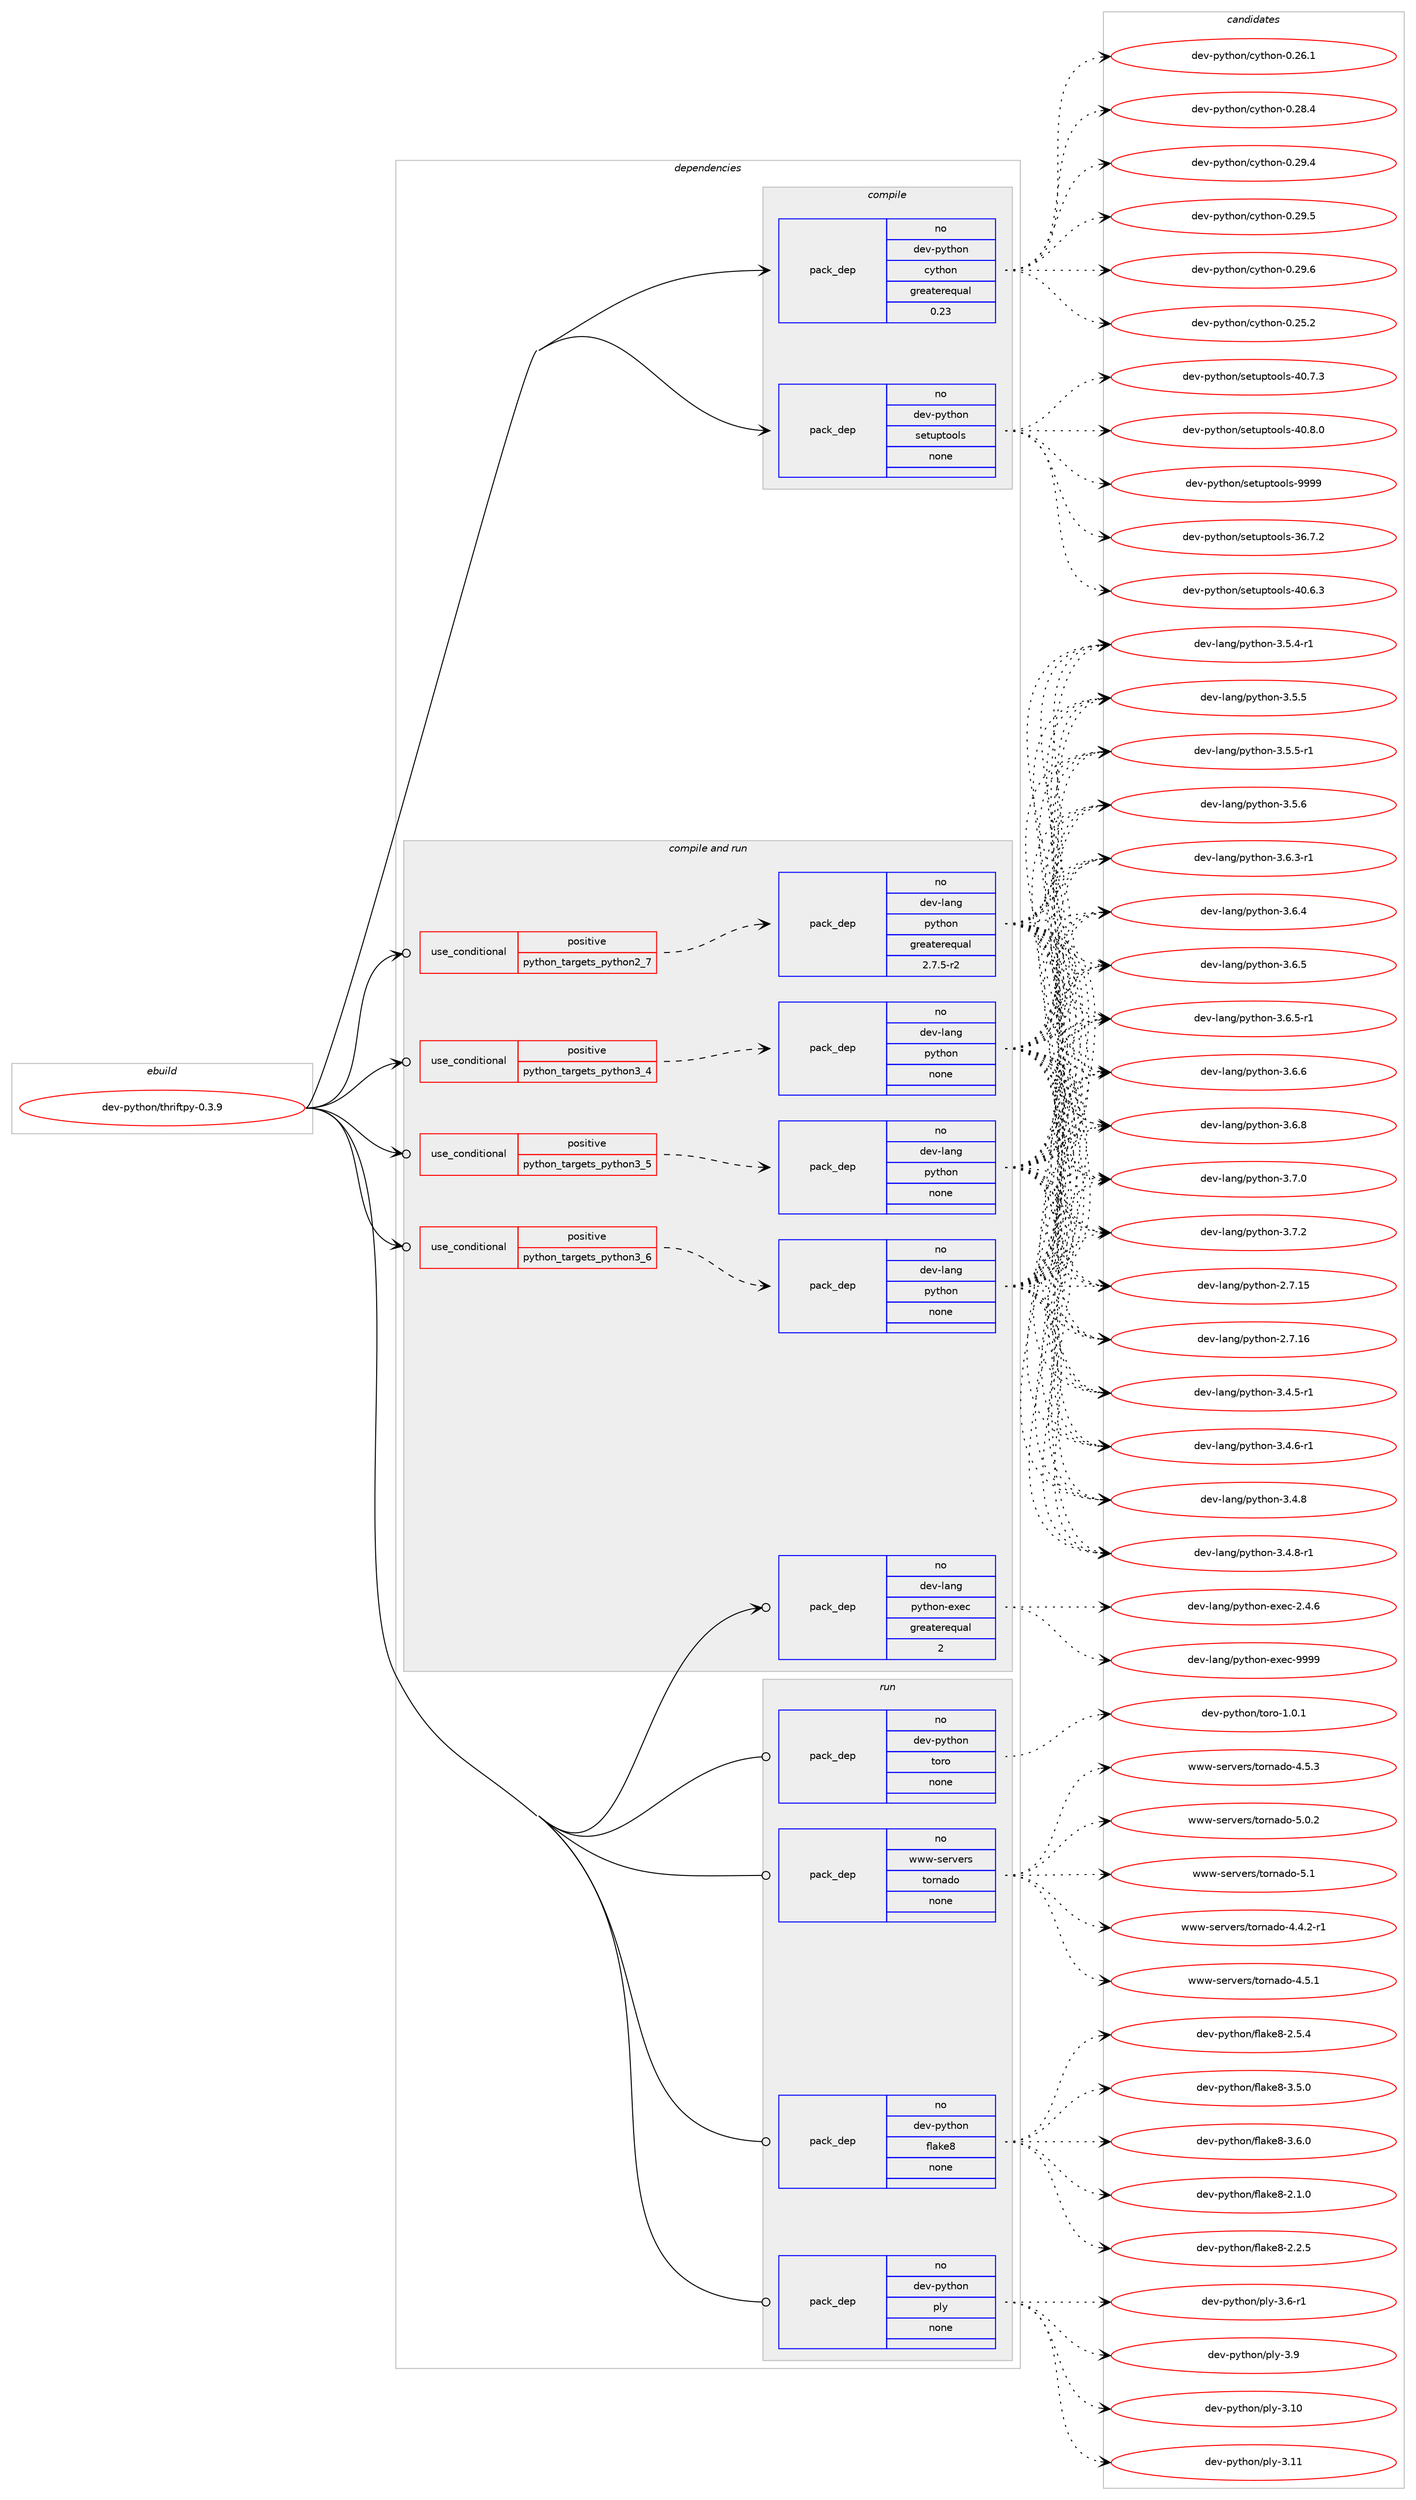 digraph prolog {

# *************
# Graph options
# *************

newrank=true;
concentrate=true;
compound=true;
graph [rankdir=LR,fontname=Helvetica,fontsize=10,ranksep=1.5];#, ranksep=2.5, nodesep=0.2];
edge  [arrowhead=vee];
node  [fontname=Helvetica,fontsize=10];

# **********
# The ebuild
# **********

subgraph cluster_leftcol {
color=gray;
rank=same;
label=<<i>ebuild</i>>;
id [label="dev-python/thriftpy-0.3.9", color=red, width=4, href="../dev-python/thriftpy-0.3.9.svg"];
}

# ****************
# The dependencies
# ****************

subgraph cluster_midcol {
color=gray;
label=<<i>dependencies</i>>;
subgraph cluster_compile {
fillcolor="#eeeeee";
style=filled;
label=<<i>compile</i>>;
subgraph pack1035571 {
dependency1444728 [label=<<TABLE BORDER="0" CELLBORDER="1" CELLSPACING="0" CELLPADDING="4" WIDTH="220"><TR><TD ROWSPAN="6" CELLPADDING="30">pack_dep</TD></TR><TR><TD WIDTH="110">no</TD></TR><TR><TD>dev-python</TD></TR><TR><TD>cython</TD></TR><TR><TD>greaterequal</TD></TR><TR><TD>0.23</TD></TR></TABLE>>, shape=none, color=blue];
}
id:e -> dependency1444728:w [weight=20,style="solid",arrowhead="vee"];
subgraph pack1035572 {
dependency1444729 [label=<<TABLE BORDER="0" CELLBORDER="1" CELLSPACING="0" CELLPADDING="4" WIDTH="220"><TR><TD ROWSPAN="6" CELLPADDING="30">pack_dep</TD></TR><TR><TD WIDTH="110">no</TD></TR><TR><TD>dev-python</TD></TR><TR><TD>setuptools</TD></TR><TR><TD>none</TD></TR><TR><TD></TD></TR></TABLE>>, shape=none, color=blue];
}
id:e -> dependency1444729:w [weight=20,style="solid",arrowhead="vee"];
}
subgraph cluster_compileandrun {
fillcolor="#eeeeee";
style=filled;
label=<<i>compile and run</i>>;
subgraph cond385794 {
dependency1444730 [label=<<TABLE BORDER="0" CELLBORDER="1" CELLSPACING="0" CELLPADDING="4"><TR><TD ROWSPAN="3" CELLPADDING="10">use_conditional</TD></TR><TR><TD>positive</TD></TR><TR><TD>python_targets_python2_7</TD></TR></TABLE>>, shape=none, color=red];
subgraph pack1035573 {
dependency1444731 [label=<<TABLE BORDER="0" CELLBORDER="1" CELLSPACING="0" CELLPADDING="4" WIDTH="220"><TR><TD ROWSPAN="6" CELLPADDING="30">pack_dep</TD></TR><TR><TD WIDTH="110">no</TD></TR><TR><TD>dev-lang</TD></TR><TR><TD>python</TD></TR><TR><TD>greaterequal</TD></TR><TR><TD>2.7.5-r2</TD></TR></TABLE>>, shape=none, color=blue];
}
dependency1444730:e -> dependency1444731:w [weight=20,style="dashed",arrowhead="vee"];
}
id:e -> dependency1444730:w [weight=20,style="solid",arrowhead="odotvee"];
subgraph cond385795 {
dependency1444732 [label=<<TABLE BORDER="0" CELLBORDER="1" CELLSPACING="0" CELLPADDING="4"><TR><TD ROWSPAN="3" CELLPADDING="10">use_conditional</TD></TR><TR><TD>positive</TD></TR><TR><TD>python_targets_python3_4</TD></TR></TABLE>>, shape=none, color=red];
subgraph pack1035574 {
dependency1444733 [label=<<TABLE BORDER="0" CELLBORDER="1" CELLSPACING="0" CELLPADDING="4" WIDTH="220"><TR><TD ROWSPAN="6" CELLPADDING="30">pack_dep</TD></TR><TR><TD WIDTH="110">no</TD></TR><TR><TD>dev-lang</TD></TR><TR><TD>python</TD></TR><TR><TD>none</TD></TR><TR><TD></TD></TR></TABLE>>, shape=none, color=blue];
}
dependency1444732:e -> dependency1444733:w [weight=20,style="dashed",arrowhead="vee"];
}
id:e -> dependency1444732:w [weight=20,style="solid",arrowhead="odotvee"];
subgraph cond385796 {
dependency1444734 [label=<<TABLE BORDER="0" CELLBORDER="1" CELLSPACING="0" CELLPADDING="4"><TR><TD ROWSPAN="3" CELLPADDING="10">use_conditional</TD></TR><TR><TD>positive</TD></TR><TR><TD>python_targets_python3_5</TD></TR></TABLE>>, shape=none, color=red];
subgraph pack1035575 {
dependency1444735 [label=<<TABLE BORDER="0" CELLBORDER="1" CELLSPACING="0" CELLPADDING="4" WIDTH="220"><TR><TD ROWSPAN="6" CELLPADDING="30">pack_dep</TD></TR><TR><TD WIDTH="110">no</TD></TR><TR><TD>dev-lang</TD></TR><TR><TD>python</TD></TR><TR><TD>none</TD></TR><TR><TD></TD></TR></TABLE>>, shape=none, color=blue];
}
dependency1444734:e -> dependency1444735:w [weight=20,style="dashed",arrowhead="vee"];
}
id:e -> dependency1444734:w [weight=20,style="solid",arrowhead="odotvee"];
subgraph cond385797 {
dependency1444736 [label=<<TABLE BORDER="0" CELLBORDER="1" CELLSPACING="0" CELLPADDING="4"><TR><TD ROWSPAN="3" CELLPADDING="10">use_conditional</TD></TR><TR><TD>positive</TD></TR><TR><TD>python_targets_python3_6</TD></TR></TABLE>>, shape=none, color=red];
subgraph pack1035576 {
dependency1444737 [label=<<TABLE BORDER="0" CELLBORDER="1" CELLSPACING="0" CELLPADDING="4" WIDTH="220"><TR><TD ROWSPAN="6" CELLPADDING="30">pack_dep</TD></TR><TR><TD WIDTH="110">no</TD></TR><TR><TD>dev-lang</TD></TR><TR><TD>python</TD></TR><TR><TD>none</TD></TR><TR><TD></TD></TR></TABLE>>, shape=none, color=blue];
}
dependency1444736:e -> dependency1444737:w [weight=20,style="dashed",arrowhead="vee"];
}
id:e -> dependency1444736:w [weight=20,style="solid",arrowhead="odotvee"];
subgraph pack1035577 {
dependency1444738 [label=<<TABLE BORDER="0" CELLBORDER="1" CELLSPACING="0" CELLPADDING="4" WIDTH="220"><TR><TD ROWSPAN="6" CELLPADDING="30">pack_dep</TD></TR><TR><TD WIDTH="110">no</TD></TR><TR><TD>dev-lang</TD></TR><TR><TD>python-exec</TD></TR><TR><TD>greaterequal</TD></TR><TR><TD>2</TD></TR></TABLE>>, shape=none, color=blue];
}
id:e -> dependency1444738:w [weight=20,style="solid",arrowhead="odotvee"];
}
subgraph cluster_run {
fillcolor="#eeeeee";
style=filled;
label=<<i>run</i>>;
subgraph pack1035578 {
dependency1444739 [label=<<TABLE BORDER="0" CELLBORDER="1" CELLSPACING="0" CELLPADDING="4" WIDTH="220"><TR><TD ROWSPAN="6" CELLPADDING="30">pack_dep</TD></TR><TR><TD WIDTH="110">no</TD></TR><TR><TD>dev-python</TD></TR><TR><TD>flake8</TD></TR><TR><TD>none</TD></TR><TR><TD></TD></TR></TABLE>>, shape=none, color=blue];
}
id:e -> dependency1444739:w [weight=20,style="solid",arrowhead="odot"];
subgraph pack1035579 {
dependency1444740 [label=<<TABLE BORDER="0" CELLBORDER="1" CELLSPACING="0" CELLPADDING="4" WIDTH="220"><TR><TD ROWSPAN="6" CELLPADDING="30">pack_dep</TD></TR><TR><TD WIDTH="110">no</TD></TR><TR><TD>dev-python</TD></TR><TR><TD>ply</TD></TR><TR><TD>none</TD></TR><TR><TD></TD></TR></TABLE>>, shape=none, color=blue];
}
id:e -> dependency1444740:w [weight=20,style="solid",arrowhead="odot"];
subgraph pack1035580 {
dependency1444741 [label=<<TABLE BORDER="0" CELLBORDER="1" CELLSPACING="0" CELLPADDING="4" WIDTH="220"><TR><TD ROWSPAN="6" CELLPADDING="30">pack_dep</TD></TR><TR><TD WIDTH="110">no</TD></TR><TR><TD>dev-python</TD></TR><TR><TD>toro</TD></TR><TR><TD>none</TD></TR><TR><TD></TD></TR></TABLE>>, shape=none, color=blue];
}
id:e -> dependency1444741:w [weight=20,style="solid",arrowhead="odot"];
subgraph pack1035581 {
dependency1444742 [label=<<TABLE BORDER="0" CELLBORDER="1" CELLSPACING="0" CELLPADDING="4" WIDTH="220"><TR><TD ROWSPAN="6" CELLPADDING="30">pack_dep</TD></TR><TR><TD WIDTH="110">no</TD></TR><TR><TD>www-servers</TD></TR><TR><TD>tornado</TD></TR><TR><TD>none</TD></TR><TR><TD></TD></TR></TABLE>>, shape=none, color=blue];
}
id:e -> dependency1444742:w [weight=20,style="solid",arrowhead="odot"];
}
}

# **************
# The candidates
# **************

subgraph cluster_choices {
rank=same;
color=gray;
label=<<i>candidates</i>>;

subgraph choice1035571 {
color=black;
nodesep=1;
choice10010111845112121116104111110479912111610411111045484650534650 [label="dev-python/cython-0.25.2", color=red, width=4,href="../dev-python/cython-0.25.2.svg"];
choice10010111845112121116104111110479912111610411111045484650544649 [label="dev-python/cython-0.26.1", color=red, width=4,href="../dev-python/cython-0.26.1.svg"];
choice10010111845112121116104111110479912111610411111045484650564652 [label="dev-python/cython-0.28.4", color=red, width=4,href="../dev-python/cython-0.28.4.svg"];
choice10010111845112121116104111110479912111610411111045484650574652 [label="dev-python/cython-0.29.4", color=red, width=4,href="../dev-python/cython-0.29.4.svg"];
choice10010111845112121116104111110479912111610411111045484650574653 [label="dev-python/cython-0.29.5", color=red, width=4,href="../dev-python/cython-0.29.5.svg"];
choice10010111845112121116104111110479912111610411111045484650574654 [label="dev-python/cython-0.29.6", color=red, width=4,href="../dev-python/cython-0.29.6.svg"];
dependency1444728:e -> choice10010111845112121116104111110479912111610411111045484650534650:w [style=dotted,weight="100"];
dependency1444728:e -> choice10010111845112121116104111110479912111610411111045484650544649:w [style=dotted,weight="100"];
dependency1444728:e -> choice10010111845112121116104111110479912111610411111045484650564652:w [style=dotted,weight="100"];
dependency1444728:e -> choice10010111845112121116104111110479912111610411111045484650574652:w [style=dotted,weight="100"];
dependency1444728:e -> choice10010111845112121116104111110479912111610411111045484650574653:w [style=dotted,weight="100"];
dependency1444728:e -> choice10010111845112121116104111110479912111610411111045484650574654:w [style=dotted,weight="100"];
}
subgraph choice1035572 {
color=black;
nodesep=1;
choice100101118451121211161041111104711510111611711211611111110811545515446554650 [label="dev-python/setuptools-36.7.2", color=red, width=4,href="../dev-python/setuptools-36.7.2.svg"];
choice100101118451121211161041111104711510111611711211611111110811545524846544651 [label="dev-python/setuptools-40.6.3", color=red, width=4,href="../dev-python/setuptools-40.6.3.svg"];
choice100101118451121211161041111104711510111611711211611111110811545524846554651 [label="dev-python/setuptools-40.7.3", color=red, width=4,href="../dev-python/setuptools-40.7.3.svg"];
choice100101118451121211161041111104711510111611711211611111110811545524846564648 [label="dev-python/setuptools-40.8.0", color=red, width=4,href="../dev-python/setuptools-40.8.0.svg"];
choice10010111845112121116104111110471151011161171121161111111081154557575757 [label="dev-python/setuptools-9999", color=red, width=4,href="../dev-python/setuptools-9999.svg"];
dependency1444729:e -> choice100101118451121211161041111104711510111611711211611111110811545515446554650:w [style=dotted,weight="100"];
dependency1444729:e -> choice100101118451121211161041111104711510111611711211611111110811545524846544651:w [style=dotted,weight="100"];
dependency1444729:e -> choice100101118451121211161041111104711510111611711211611111110811545524846554651:w [style=dotted,weight="100"];
dependency1444729:e -> choice100101118451121211161041111104711510111611711211611111110811545524846564648:w [style=dotted,weight="100"];
dependency1444729:e -> choice10010111845112121116104111110471151011161171121161111111081154557575757:w [style=dotted,weight="100"];
}
subgraph choice1035573 {
color=black;
nodesep=1;
choice10010111845108971101034711212111610411111045504655464953 [label="dev-lang/python-2.7.15", color=red, width=4,href="../dev-lang/python-2.7.15.svg"];
choice10010111845108971101034711212111610411111045504655464954 [label="dev-lang/python-2.7.16", color=red, width=4,href="../dev-lang/python-2.7.16.svg"];
choice1001011184510897110103471121211161041111104551465246534511449 [label="dev-lang/python-3.4.5-r1", color=red, width=4,href="../dev-lang/python-3.4.5-r1.svg"];
choice1001011184510897110103471121211161041111104551465246544511449 [label="dev-lang/python-3.4.6-r1", color=red, width=4,href="../dev-lang/python-3.4.6-r1.svg"];
choice100101118451089711010347112121116104111110455146524656 [label="dev-lang/python-3.4.8", color=red, width=4,href="../dev-lang/python-3.4.8.svg"];
choice1001011184510897110103471121211161041111104551465246564511449 [label="dev-lang/python-3.4.8-r1", color=red, width=4,href="../dev-lang/python-3.4.8-r1.svg"];
choice1001011184510897110103471121211161041111104551465346524511449 [label="dev-lang/python-3.5.4-r1", color=red, width=4,href="../dev-lang/python-3.5.4-r1.svg"];
choice100101118451089711010347112121116104111110455146534653 [label="dev-lang/python-3.5.5", color=red, width=4,href="../dev-lang/python-3.5.5.svg"];
choice1001011184510897110103471121211161041111104551465346534511449 [label="dev-lang/python-3.5.5-r1", color=red, width=4,href="../dev-lang/python-3.5.5-r1.svg"];
choice100101118451089711010347112121116104111110455146534654 [label="dev-lang/python-3.5.6", color=red, width=4,href="../dev-lang/python-3.5.6.svg"];
choice1001011184510897110103471121211161041111104551465446514511449 [label="dev-lang/python-3.6.3-r1", color=red, width=4,href="../dev-lang/python-3.6.3-r1.svg"];
choice100101118451089711010347112121116104111110455146544652 [label="dev-lang/python-3.6.4", color=red, width=4,href="../dev-lang/python-3.6.4.svg"];
choice100101118451089711010347112121116104111110455146544653 [label="dev-lang/python-3.6.5", color=red, width=4,href="../dev-lang/python-3.6.5.svg"];
choice1001011184510897110103471121211161041111104551465446534511449 [label="dev-lang/python-3.6.5-r1", color=red, width=4,href="../dev-lang/python-3.6.5-r1.svg"];
choice100101118451089711010347112121116104111110455146544654 [label="dev-lang/python-3.6.6", color=red, width=4,href="../dev-lang/python-3.6.6.svg"];
choice100101118451089711010347112121116104111110455146544656 [label="dev-lang/python-3.6.8", color=red, width=4,href="../dev-lang/python-3.6.8.svg"];
choice100101118451089711010347112121116104111110455146554648 [label="dev-lang/python-3.7.0", color=red, width=4,href="../dev-lang/python-3.7.0.svg"];
choice100101118451089711010347112121116104111110455146554650 [label="dev-lang/python-3.7.2", color=red, width=4,href="../dev-lang/python-3.7.2.svg"];
dependency1444731:e -> choice10010111845108971101034711212111610411111045504655464953:w [style=dotted,weight="100"];
dependency1444731:e -> choice10010111845108971101034711212111610411111045504655464954:w [style=dotted,weight="100"];
dependency1444731:e -> choice1001011184510897110103471121211161041111104551465246534511449:w [style=dotted,weight="100"];
dependency1444731:e -> choice1001011184510897110103471121211161041111104551465246544511449:w [style=dotted,weight="100"];
dependency1444731:e -> choice100101118451089711010347112121116104111110455146524656:w [style=dotted,weight="100"];
dependency1444731:e -> choice1001011184510897110103471121211161041111104551465246564511449:w [style=dotted,weight="100"];
dependency1444731:e -> choice1001011184510897110103471121211161041111104551465346524511449:w [style=dotted,weight="100"];
dependency1444731:e -> choice100101118451089711010347112121116104111110455146534653:w [style=dotted,weight="100"];
dependency1444731:e -> choice1001011184510897110103471121211161041111104551465346534511449:w [style=dotted,weight="100"];
dependency1444731:e -> choice100101118451089711010347112121116104111110455146534654:w [style=dotted,weight="100"];
dependency1444731:e -> choice1001011184510897110103471121211161041111104551465446514511449:w [style=dotted,weight="100"];
dependency1444731:e -> choice100101118451089711010347112121116104111110455146544652:w [style=dotted,weight="100"];
dependency1444731:e -> choice100101118451089711010347112121116104111110455146544653:w [style=dotted,weight="100"];
dependency1444731:e -> choice1001011184510897110103471121211161041111104551465446534511449:w [style=dotted,weight="100"];
dependency1444731:e -> choice100101118451089711010347112121116104111110455146544654:w [style=dotted,weight="100"];
dependency1444731:e -> choice100101118451089711010347112121116104111110455146544656:w [style=dotted,weight="100"];
dependency1444731:e -> choice100101118451089711010347112121116104111110455146554648:w [style=dotted,weight="100"];
dependency1444731:e -> choice100101118451089711010347112121116104111110455146554650:w [style=dotted,weight="100"];
}
subgraph choice1035574 {
color=black;
nodesep=1;
choice10010111845108971101034711212111610411111045504655464953 [label="dev-lang/python-2.7.15", color=red, width=4,href="../dev-lang/python-2.7.15.svg"];
choice10010111845108971101034711212111610411111045504655464954 [label="dev-lang/python-2.7.16", color=red, width=4,href="../dev-lang/python-2.7.16.svg"];
choice1001011184510897110103471121211161041111104551465246534511449 [label="dev-lang/python-3.4.5-r1", color=red, width=4,href="../dev-lang/python-3.4.5-r1.svg"];
choice1001011184510897110103471121211161041111104551465246544511449 [label="dev-lang/python-3.4.6-r1", color=red, width=4,href="../dev-lang/python-3.4.6-r1.svg"];
choice100101118451089711010347112121116104111110455146524656 [label="dev-lang/python-3.4.8", color=red, width=4,href="../dev-lang/python-3.4.8.svg"];
choice1001011184510897110103471121211161041111104551465246564511449 [label="dev-lang/python-3.4.8-r1", color=red, width=4,href="../dev-lang/python-3.4.8-r1.svg"];
choice1001011184510897110103471121211161041111104551465346524511449 [label="dev-lang/python-3.5.4-r1", color=red, width=4,href="../dev-lang/python-3.5.4-r1.svg"];
choice100101118451089711010347112121116104111110455146534653 [label="dev-lang/python-3.5.5", color=red, width=4,href="../dev-lang/python-3.5.5.svg"];
choice1001011184510897110103471121211161041111104551465346534511449 [label="dev-lang/python-3.5.5-r1", color=red, width=4,href="../dev-lang/python-3.5.5-r1.svg"];
choice100101118451089711010347112121116104111110455146534654 [label="dev-lang/python-3.5.6", color=red, width=4,href="../dev-lang/python-3.5.6.svg"];
choice1001011184510897110103471121211161041111104551465446514511449 [label="dev-lang/python-3.6.3-r1", color=red, width=4,href="../dev-lang/python-3.6.3-r1.svg"];
choice100101118451089711010347112121116104111110455146544652 [label="dev-lang/python-3.6.4", color=red, width=4,href="../dev-lang/python-3.6.4.svg"];
choice100101118451089711010347112121116104111110455146544653 [label="dev-lang/python-3.6.5", color=red, width=4,href="../dev-lang/python-3.6.5.svg"];
choice1001011184510897110103471121211161041111104551465446534511449 [label="dev-lang/python-3.6.5-r1", color=red, width=4,href="../dev-lang/python-3.6.5-r1.svg"];
choice100101118451089711010347112121116104111110455146544654 [label="dev-lang/python-3.6.6", color=red, width=4,href="../dev-lang/python-3.6.6.svg"];
choice100101118451089711010347112121116104111110455146544656 [label="dev-lang/python-3.6.8", color=red, width=4,href="../dev-lang/python-3.6.8.svg"];
choice100101118451089711010347112121116104111110455146554648 [label="dev-lang/python-3.7.0", color=red, width=4,href="../dev-lang/python-3.7.0.svg"];
choice100101118451089711010347112121116104111110455146554650 [label="dev-lang/python-3.7.2", color=red, width=4,href="../dev-lang/python-3.7.2.svg"];
dependency1444733:e -> choice10010111845108971101034711212111610411111045504655464953:w [style=dotted,weight="100"];
dependency1444733:e -> choice10010111845108971101034711212111610411111045504655464954:w [style=dotted,weight="100"];
dependency1444733:e -> choice1001011184510897110103471121211161041111104551465246534511449:w [style=dotted,weight="100"];
dependency1444733:e -> choice1001011184510897110103471121211161041111104551465246544511449:w [style=dotted,weight="100"];
dependency1444733:e -> choice100101118451089711010347112121116104111110455146524656:w [style=dotted,weight="100"];
dependency1444733:e -> choice1001011184510897110103471121211161041111104551465246564511449:w [style=dotted,weight="100"];
dependency1444733:e -> choice1001011184510897110103471121211161041111104551465346524511449:w [style=dotted,weight="100"];
dependency1444733:e -> choice100101118451089711010347112121116104111110455146534653:w [style=dotted,weight="100"];
dependency1444733:e -> choice1001011184510897110103471121211161041111104551465346534511449:w [style=dotted,weight="100"];
dependency1444733:e -> choice100101118451089711010347112121116104111110455146534654:w [style=dotted,weight="100"];
dependency1444733:e -> choice1001011184510897110103471121211161041111104551465446514511449:w [style=dotted,weight="100"];
dependency1444733:e -> choice100101118451089711010347112121116104111110455146544652:w [style=dotted,weight="100"];
dependency1444733:e -> choice100101118451089711010347112121116104111110455146544653:w [style=dotted,weight="100"];
dependency1444733:e -> choice1001011184510897110103471121211161041111104551465446534511449:w [style=dotted,weight="100"];
dependency1444733:e -> choice100101118451089711010347112121116104111110455146544654:w [style=dotted,weight="100"];
dependency1444733:e -> choice100101118451089711010347112121116104111110455146544656:w [style=dotted,weight="100"];
dependency1444733:e -> choice100101118451089711010347112121116104111110455146554648:w [style=dotted,weight="100"];
dependency1444733:e -> choice100101118451089711010347112121116104111110455146554650:w [style=dotted,weight="100"];
}
subgraph choice1035575 {
color=black;
nodesep=1;
choice10010111845108971101034711212111610411111045504655464953 [label="dev-lang/python-2.7.15", color=red, width=4,href="../dev-lang/python-2.7.15.svg"];
choice10010111845108971101034711212111610411111045504655464954 [label="dev-lang/python-2.7.16", color=red, width=4,href="../dev-lang/python-2.7.16.svg"];
choice1001011184510897110103471121211161041111104551465246534511449 [label="dev-lang/python-3.4.5-r1", color=red, width=4,href="../dev-lang/python-3.4.5-r1.svg"];
choice1001011184510897110103471121211161041111104551465246544511449 [label="dev-lang/python-3.4.6-r1", color=red, width=4,href="../dev-lang/python-3.4.6-r1.svg"];
choice100101118451089711010347112121116104111110455146524656 [label="dev-lang/python-3.4.8", color=red, width=4,href="../dev-lang/python-3.4.8.svg"];
choice1001011184510897110103471121211161041111104551465246564511449 [label="dev-lang/python-3.4.8-r1", color=red, width=4,href="../dev-lang/python-3.4.8-r1.svg"];
choice1001011184510897110103471121211161041111104551465346524511449 [label="dev-lang/python-3.5.4-r1", color=red, width=4,href="../dev-lang/python-3.5.4-r1.svg"];
choice100101118451089711010347112121116104111110455146534653 [label="dev-lang/python-3.5.5", color=red, width=4,href="../dev-lang/python-3.5.5.svg"];
choice1001011184510897110103471121211161041111104551465346534511449 [label="dev-lang/python-3.5.5-r1", color=red, width=4,href="../dev-lang/python-3.5.5-r1.svg"];
choice100101118451089711010347112121116104111110455146534654 [label="dev-lang/python-3.5.6", color=red, width=4,href="../dev-lang/python-3.5.6.svg"];
choice1001011184510897110103471121211161041111104551465446514511449 [label="dev-lang/python-3.6.3-r1", color=red, width=4,href="../dev-lang/python-3.6.3-r1.svg"];
choice100101118451089711010347112121116104111110455146544652 [label="dev-lang/python-3.6.4", color=red, width=4,href="../dev-lang/python-3.6.4.svg"];
choice100101118451089711010347112121116104111110455146544653 [label="dev-lang/python-3.6.5", color=red, width=4,href="../dev-lang/python-3.6.5.svg"];
choice1001011184510897110103471121211161041111104551465446534511449 [label="dev-lang/python-3.6.5-r1", color=red, width=4,href="../dev-lang/python-3.6.5-r1.svg"];
choice100101118451089711010347112121116104111110455146544654 [label="dev-lang/python-3.6.6", color=red, width=4,href="../dev-lang/python-3.6.6.svg"];
choice100101118451089711010347112121116104111110455146544656 [label="dev-lang/python-3.6.8", color=red, width=4,href="../dev-lang/python-3.6.8.svg"];
choice100101118451089711010347112121116104111110455146554648 [label="dev-lang/python-3.7.0", color=red, width=4,href="../dev-lang/python-3.7.0.svg"];
choice100101118451089711010347112121116104111110455146554650 [label="dev-lang/python-3.7.2", color=red, width=4,href="../dev-lang/python-3.7.2.svg"];
dependency1444735:e -> choice10010111845108971101034711212111610411111045504655464953:w [style=dotted,weight="100"];
dependency1444735:e -> choice10010111845108971101034711212111610411111045504655464954:w [style=dotted,weight="100"];
dependency1444735:e -> choice1001011184510897110103471121211161041111104551465246534511449:w [style=dotted,weight="100"];
dependency1444735:e -> choice1001011184510897110103471121211161041111104551465246544511449:w [style=dotted,weight="100"];
dependency1444735:e -> choice100101118451089711010347112121116104111110455146524656:w [style=dotted,weight="100"];
dependency1444735:e -> choice1001011184510897110103471121211161041111104551465246564511449:w [style=dotted,weight="100"];
dependency1444735:e -> choice1001011184510897110103471121211161041111104551465346524511449:w [style=dotted,weight="100"];
dependency1444735:e -> choice100101118451089711010347112121116104111110455146534653:w [style=dotted,weight="100"];
dependency1444735:e -> choice1001011184510897110103471121211161041111104551465346534511449:w [style=dotted,weight="100"];
dependency1444735:e -> choice100101118451089711010347112121116104111110455146534654:w [style=dotted,weight="100"];
dependency1444735:e -> choice1001011184510897110103471121211161041111104551465446514511449:w [style=dotted,weight="100"];
dependency1444735:e -> choice100101118451089711010347112121116104111110455146544652:w [style=dotted,weight="100"];
dependency1444735:e -> choice100101118451089711010347112121116104111110455146544653:w [style=dotted,weight="100"];
dependency1444735:e -> choice1001011184510897110103471121211161041111104551465446534511449:w [style=dotted,weight="100"];
dependency1444735:e -> choice100101118451089711010347112121116104111110455146544654:w [style=dotted,weight="100"];
dependency1444735:e -> choice100101118451089711010347112121116104111110455146544656:w [style=dotted,weight="100"];
dependency1444735:e -> choice100101118451089711010347112121116104111110455146554648:w [style=dotted,weight="100"];
dependency1444735:e -> choice100101118451089711010347112121116104111110455146554650:w [style=dotted,weight="100"];
}
subgraph choice1035576 {
color=black;
nodesep=1;
choice10010111845108971101034711212111610411111045504655464953 [label="dev-lang/python-2.7.15", color=red, width=4,href="../dev-lang/python-2.7.15.svg"];
choice10010111845108971101034711212111610411111045504655464954 [label="dev-lang/python-2.7.16", color=red, width=4,href="../dev-lang/python-2.7.16.svg"];
choice1001011184510897110103471121211161041111104551465246534511449 [label="dev-lang/python-3.4.5-r1", color=red, width=4,href="../dev-lang/python-3.4.5-r1.svg"];
choice1001011184510897110103471121211161041111104551465246544511449 [label="dev-lang/python-3.4.6-r1", color=red, width=4,href="../dev-lang/python-3.4.6-r1.svg"];
choice100101118451089711010347112121116104111110455146524656 [label="dev-lang/python-3.4.8", color=red, width=4,href="../dev-lang/python-3.4.8.svg"];
choice1001011184510897110103471121211161041111104551465246564511449 [label="dev-lang/python-3.4.8-r1", color=red, width=4,href="../dev-lang/python-3.4.8-r1.svg"];
choice1001011184510897110103471121211161041111104551465346524511449 [label="dev-lang/python-3.5.4-r1", color=red, width=4,href="../dev-lang/python-3.5.4-r1.svg"];
choice100101118451089711010347112121116104111110455146534653 [label="dev-lang/python-3.5.5", color=red, width=4,href="../dev-lang/python-3.5.5.svg"];
choice1001011184510897110103471121211161041111104551465346534511449 [label="dev-lang/python-3.5.5-r1", color=red, width=4,href="../dev-lang/python-3.5.5-r1.svg"];
choice100101118451089711010347112121116104111110455146534654 [label="dev-lang/python-3.5.6", color=red, width=4,href="../dev-lang/python-3.5.6.svg"];
choice1001011184510897110103471121211161041111104551465446514511449 [label="dev-lang/python-3.6.3-r1", color=red, width=4,href="../dev-lang/python-3.6.3-r1.svg"];
choice100101118451089711010347112121116104111110455146544652 [label="dev-lang/python-3.6.4", color=red, width=4,href="../dev-lang/python-3.6.4.svg"];
choice100101118451089711010347112121116104111110455146544653 [label="dev-lang/python-3.6.5", color=red, width=4,href="../dev-lang/python-3.6.5.svg"];
choice1001011184510897110103471121211161041111104551465446534511449 [label="dev-lang/python-3.6.5-r1", color=red, width=4,href="../dev-lang/python-3.6.5-r1.svg"];
choice100101118451089711010347112121116104111110455146544654 [label="dev-lang/python-3.6.6", color=red, width=4,href="../dev-lang/python-3.6.6.svg"];
choice100101118451089711010347112121116104111110455146544656 [label="dev-lang/python-3.6.8", color=red, width=4,href="../dev-lang/python-3.6.8.svg"];
choice100101118451089711010347112121116104111110455146554648 [label="dev-lang/python-3.7.0", color=red, width=4,href="../dev-lang/python-3.7.0.svg"];
choice100101118451089711010347112121116104111110455146554650 [label="dev-lang/python-3.7.2", color=red, width=4,href="../dev-lang/python-3.7.2.svg"];
dependency1444737:e -> choice10010111845108971101034711212111610411111045504655464953:w [style=dotted,weight="100"];
dependency1444737:e -> choice10010111845108971101034711212111610411111045504655464954:w [style=dotted,weight="100"];
dependency1444737:e -> choice1001011184510897110103471121211161041111104551465246534511449:w [style=dotted,weight="100"];
dependency1444737:e -> choice1001011184510897110103471121211161041111104551465246544511449:w [style=dotted,weight="100"];
dependency1444737:e -> choice100101118451089711010347112121116104111110455146524656:w [style=dotted,weight="100"];
dependency1444737:e -> choice1001011184510897110103471121211161041111104551465246564511449:w [style=dotted,weight="100"];
dependency1444737:e -> choice1001011184510897110103471121211161041111104551465346524511449:w [style=dotted,weight="100"];
dependency1444737:e -> choice100101118451089711010347112121116104111110455146534653:w [style=dotted,weight="100"];
dependency1444737:e -> choice1001011184510897110103471121211161041111104551465346534511449:w [style=dotted,weight="100"];
dependency1444737:e -> choice100101118451089711010347112121116104111110455146534654:w [style=dotted,weight="100"];
dependency1444737:e -> choice1001011184510897110103471121211161041111104551465446514511449:w [style=dotted,weight="100"];
dependency1444737:e -> choice100101118451089711010347112121116104111110455146544652:w [style=dotted,weight="100"];
dependency1444737:e -> choice100101118451089711010347112121116104111110455146544653:w [style=dotted,weight="100"];
dependency1444737:e -> choice1001011184510897110103471121211161041111104551465446534511449:w [style=dotted,weight="100"];
dependency1444737:e -> choice100101118451089711010347112121116104111110455146544654:w [style=dotted,weight="100"];
dependency1444737:e -> choice100101118451089711010347112121116104111110455146544656:w [style=dotted,weight="100"];
dependency1444737:e -> choice100101118451089711010347112121116104111110455146554648:w [style=dotted,weight="100"];
dependency1444737:e -> choice100101118451089711010347112121116104111110455146554650:w [style=dotted,weight="100"];
}
subgraph choice1035577 {
color=black;
nodesep=1;
choice1001011184510897110103471121211161041111104510112010199455046524654 [label="dev-lang/python-exec-2.4.6", color=red, width=4,href="../dev-lang/python-exec-2.4.6.svg"];
choice10010111845108971101034711212111610411111045101120101994557575757 [label="dev-lang/python-exec-9999", color=red, width=4,href="../dev-lang/python-exec-9999.svg"];
dependency1444738:e -> choice1001011184510897110103471121211161041111104510112010199455046524654:w [style=dotted,weight="100"];
dependency1444738:e -> choice10010111845108971101034711212111610411111045101120101994557575757:w [style=dotted,weight="100"];
}
subgraph choice1035578 {
color=black;
nodesep=1;
choice10010111845112121116104111110471021089710710156455046494648 [label="dev-python/flake8-2.1.0", color=red, width=4,href="../dev-python/flake8-2.1.0.svg"];
choice10010111845112121116104111110471021089710710156455046504653 [label="dev-python/flake8-2.2.5", color=red, width=4,href="../dev-python/flake8-2.2.5.svg"];
choice10010111845112121116104111110471021089710710156455046534652 [label="dev-python/flake8-2.5.4", color=red, width=4,href="../dev-python/flake8-2.5.4.svg"];
choice10010111845112121116104111110471021089710710156455146534648 [label="dev-python/flake8-3.5.0", color=red, width=4,href="../dev-python/flake8-3.5.0.svg"];
choice10010111845112121116104111110471021089710710156455146544648 [label="dev-python/flake8-3.6.0", color=red, width=4,href="../dev-python/flake8-3.6.0.svg"];
dependency1444739:e -> choice10010111845112121116104111110471021089710710156455046494648:w [style=dotted,weight="100"];
dependency1444739:e -> choice10010111845112121116104111110471021089710710156455046504653:w [style=dotted,weight="100"];
dependency1444739:e -> choice10010111845112121116104111110471021089710710156455046534652:w [style=dotted,weight="100"];
dependency1444739:e -> choice10010111845112121116104111110471021089710710156455146534648:w [style=dotted,weight="100"];
dependency1444739:e -> choice10010111845112121116104111110471021089710710156455146544648:w [style=dotted,weight="100"];
}
subgraph choice1035579 {
color=black;
nodesep=1;
choice10010111845112121116104111110471121081214551464948 [label="dev-python/ply-3.10", color=red, width=4,href="../dev-python/ply-3.10.svg"];
choice10010111845112121116104111110471121081214551464949 [label="dev-python/ply-3.11", color=red, width=4,href="../dev-python/ply-3.11.svg"];
choice1001011184511212111610411111047112108121455146544511449 [label="dev-python/ply-3.6-r1", color=red, width=4,href="../dev-python/ply-3.6-r1.svg"];
choice100101118451121211161041111104711210812145514657 [label="dev-python/ply-3.9", color=red, width=4,href="../dev-python/ply-3.9.svg"];
dependency1444740:e -> choice10010111845112121116104111110471121081214551464948:w [style=dotted,weight="100"];
dependency1444740:e -> choice10010111845112121116104111110471121081214551464949:w [style=dotted,weight="100"];
dependency1444740:e -> choice1001011184511212111610411111047112108121455146544511449:w [style=dotted,weight="100"];
dependency1444740:e -> choice100101118451121211161041111104711210812145514657:w [style=dotted,weight="100"];
}
subgraph choice1035580 {
color=black;
nodesep=1;
choice1001011184511212111610411111047116111114111454946484649 [label="dev-python/toro-1.0.1", color=red, width=4,href="../dev-python/toro-1.0.1.svg"];
dependency1444741:e -> choice1001011184511212111610411111047116111114111454946484649:w [style=dotted,weight="100"];
}
subgraph choice1035581 {
color=black;
nodesep=1;
choice1191191194511510111411810111411547116111114110971001114552465246504511449 [label="www-servers/tornado-4.4.2-r1", color=red, width=4,href="../www-servers/tornado-4.4.2-r1.svg"];
choice119119119451151011141181011141154711611111411097100111455246534649 [label="www-servers/tornado-4.5.1", color=red, width=4,href="../www-servers/tornado-4.5.1.svg"];
choice119119119451151011141181011141154711611111411097100111455246534651 [label="www-servers/tornado-4.5.3", color=red, width=4,href="../www-servers/tornado-4.5.3.svg"];
choice119119119451151011141181011141154711611111411097100111455346484650 [label="www-servers/tornado-5.0.2", color=red, width=4,href="../www-servers/tornado-5.0.2.svg"];
choice11911911945115101114118101114115471161111141109710011145534649 [label="www-servers/tornado-5.1", color=red, width=4,href="../www-servers/tornado-5.1.svg"];
dependency1444742:e -> choice1191191194511510111411810111411547116111114110971001114552465246504511449:w [style=dotted,weight="100"];
dependency1444742:e -> choice119119119451151011141181011141154711611111411097100111455246534649:w [style=dotted,weight="100"];
dependency1444742:e -> choice119119119451151011141181011141154711611111411097100111455246534651:w [style=dotted,weight="100"];
dependency1444742:e -> choice119119119451151011141181011141154711611111411097100111455346484650:w [style=dotted,weight="100"];
dependency1444742:e -> choice11911911945115101114118101114115471161111141109710011145534649:w [style=dotted,weight="100"];
}
}

}
